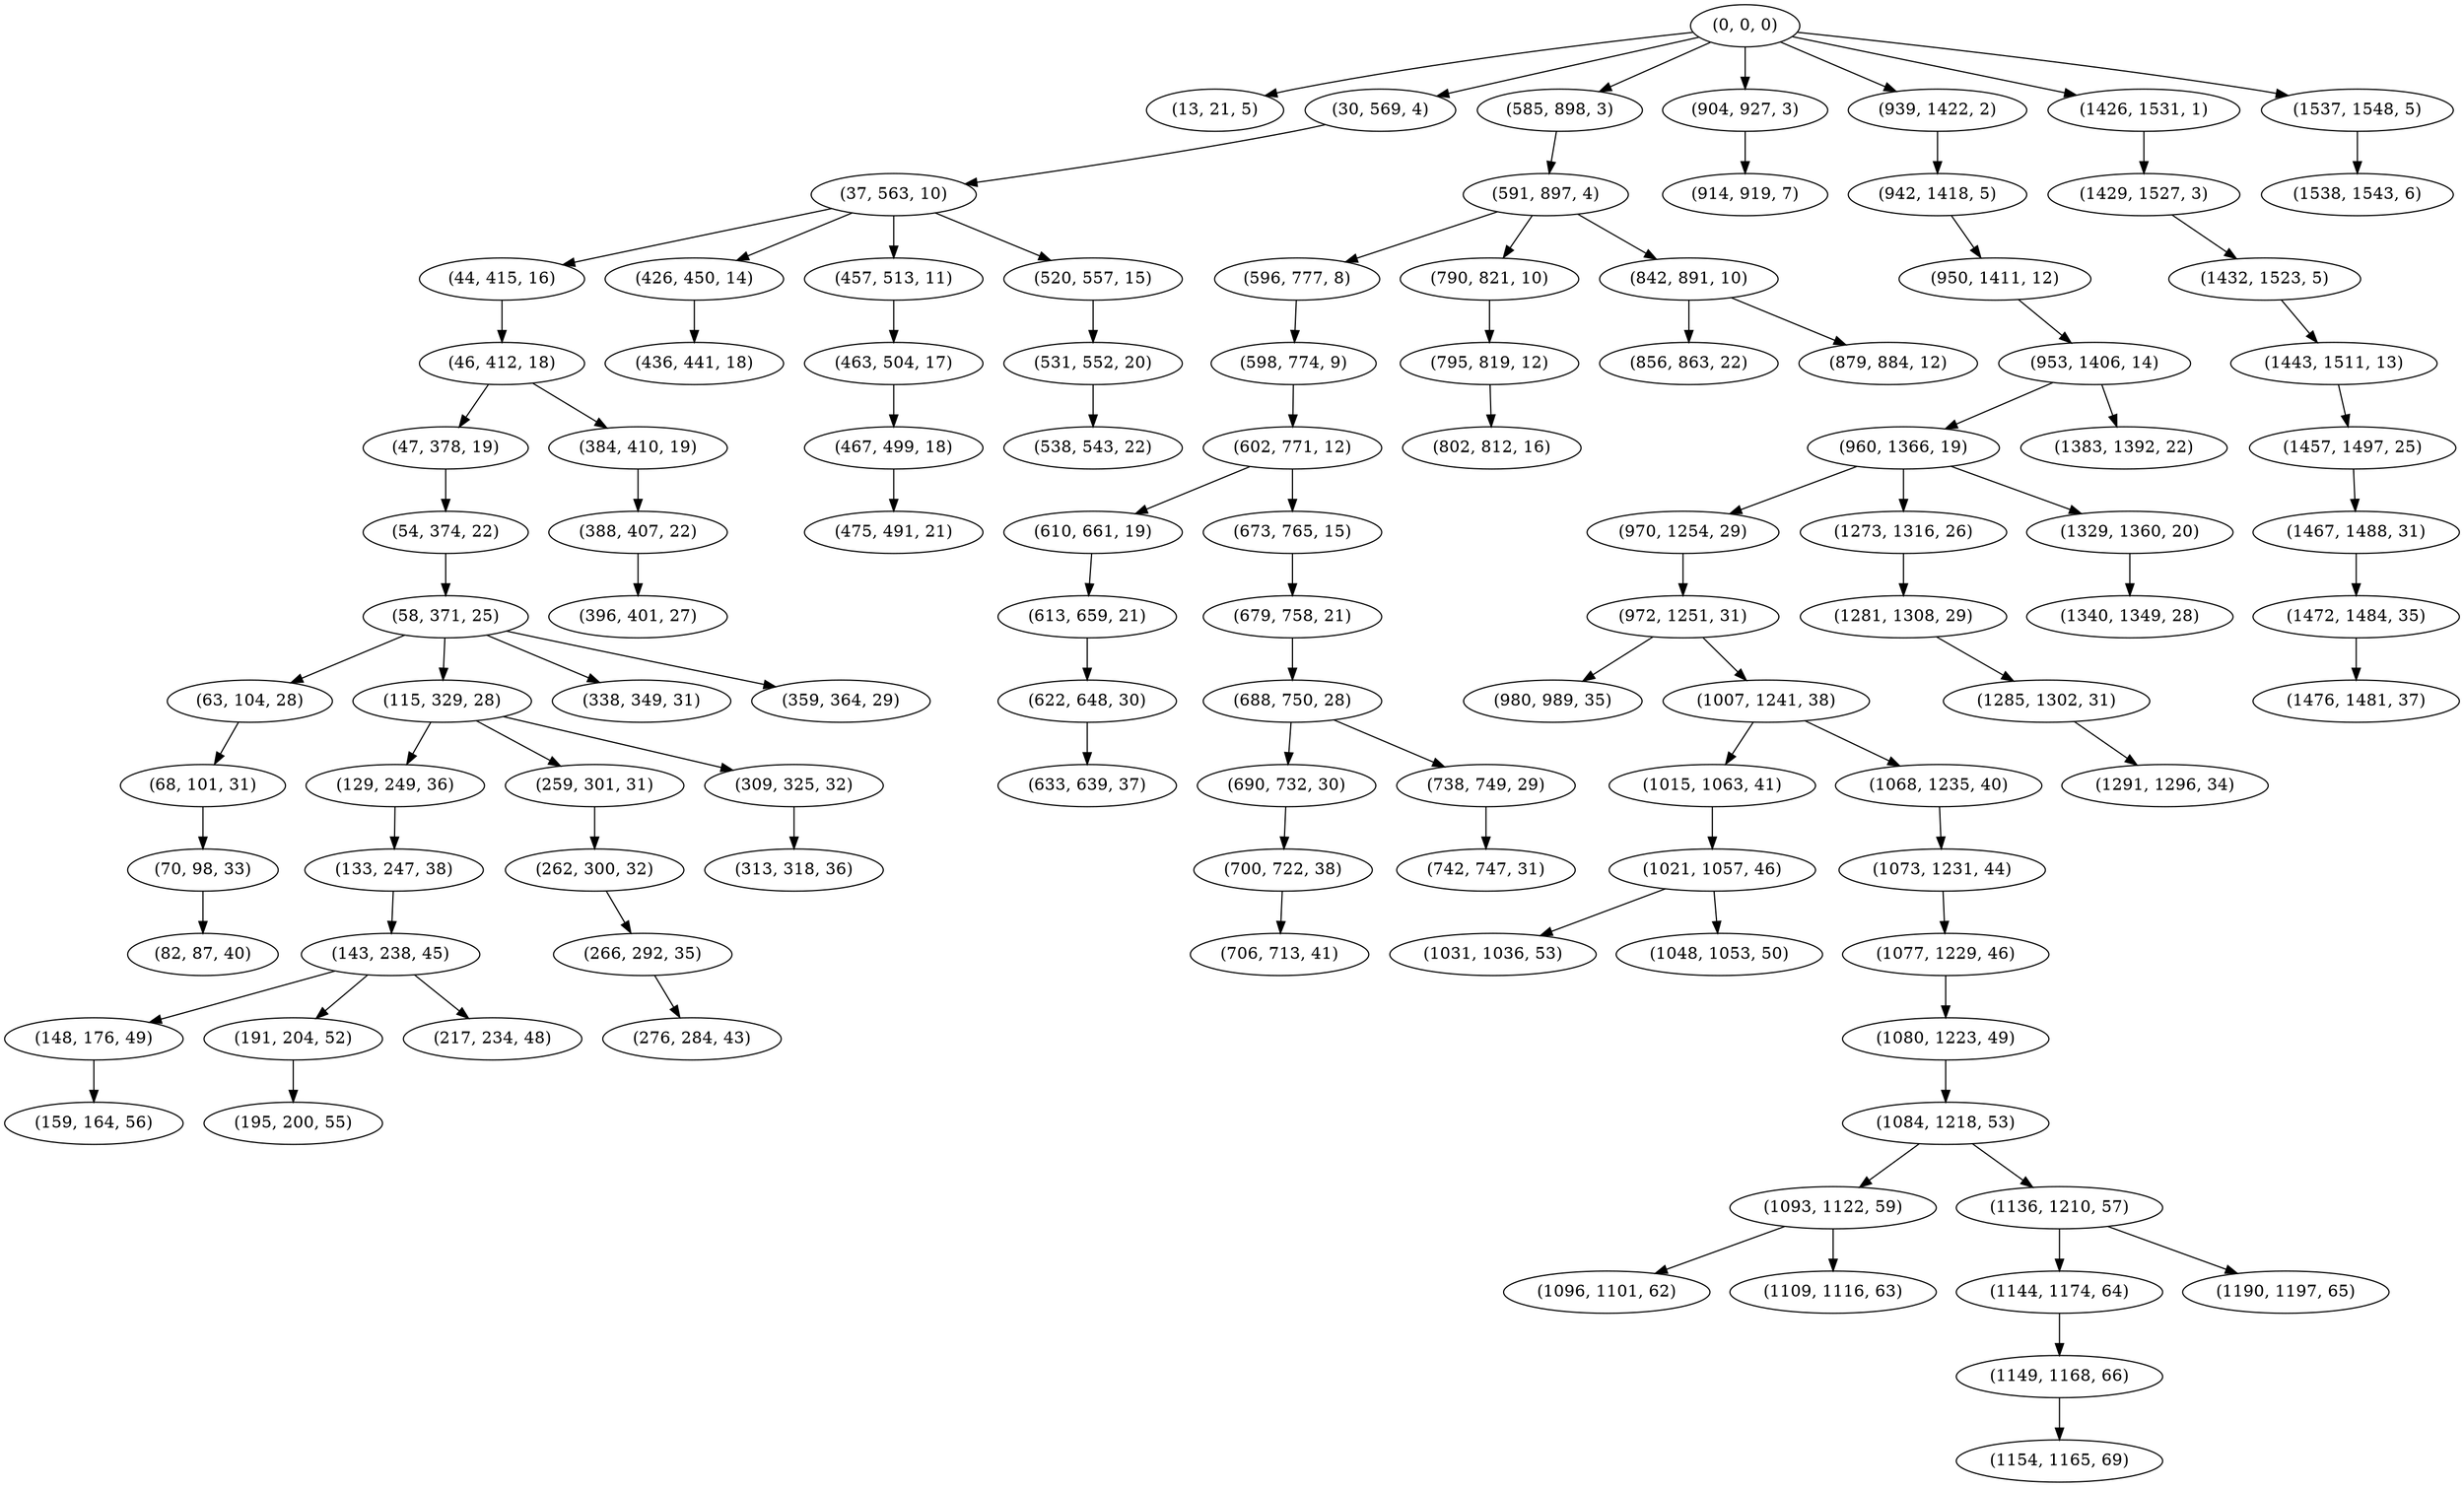 digraph tree {
    "(0, 0, 0)";
    "(13, 21, 5)";
    "(30, 569, 4)";
    "(37, 563, 10)";
    "(44, 415, 16)";
    "(46, 412, 18)";
    "(47, 378, 19)";
    "(54, 374, 22)";
    "(58, 371, 25)";
    "(63, 104, 28)";
    "(68, 101, 31)";
    "(70, 98, 33)";
    "(82, 87, 40)";
    "(115, 329, 28)";
    "(129, 249, 36)";
    "(133, 247, 38)";
    "(143, 238, 45)";
    "(148, 176, 49)";
    "(159, 164, 56)";
    "(191, 204, 52)";
    "(195, 200, 55)";
    "(217, 234, 48)";
    "(259, 301, 31)";
    "(262, 300, 32)";
    "(266, 292, 35)";
    "(276, 284, 43)";
    "(309, 325, 32)";
    "(313, 318, 36)";
    "(338, 349, 31)";
    "(359, 364, 29)";
    "(384, 410, 19)";
    "(388, 407, 22)";
    "(396, 401, 27)";
    "(426, 450, 14)";
    "(436, 441, 18)";
    "(457, 513, 11)";
    "(463, 504, 17)";
    "(467, 499, 18)";
    "(475, 491, 21)";
    "(520, 557, 15)";
    "(531, 552, 20)";
    "(538, 543, 22)";
    "(585, 898, 3)";
    "(591, 897, 4)";
    "(596, 777, 8)";
    "(598, 774, 9)";
    "(602, 771, 12)";
    "(610, 661, 19)";
    "(613, 659, 21)";
    "(622, 648, 30)";
    "(633, 639, 37)";
    "(673, 765, 15)";
    "(679, 758, 21)";
    "(688, 750, 28)";
    "(690, 732, 30)";
    "(700, 722, 38)";
    "(706, 713, 41)";
    "(738, 749, 29)";
    "(742, 747, 31)";
    "(790, 821, 10)";
    "(795, 819, 12)";
    "(802, 812, 16)";
    "(842, 891, 10)";
    "(856, 863, 22)";
    "(879, 884, 12)";
    "(904, 927, 3)";
    "(914, 919, 7)";
    "(939, 1422, 2)";
    "(942, 1418, 5)";
    "(950, 1411, 12)";
    "(953, 1406, 14)";
    "(960, 1366, 19)";
    "(970, 1254, 29)";
    "(972, 1251, 31)";
    "(980, 989, 35)";
    "(1007, 1241, 38)";
    "(1015, 1063, 41)";
    "(1021, 1057, 46)";
    "(1031, 1036, 53)";
    "(1048, 1053, 50)";
    "(1068, 1235, 40)";
    "(1073, 1231, 44)";
    "(1077, 1229, 46)";
    "(1080, 1223, 49)";
    "(1084, 1218, 53)";
    "(1093, 1122, 59)";
    "(1096, 1101, 62)";
    "(1109, 1116, 63)";
    "(1136, 1210, 57)";
    "(1144, 1174, 64)";
    "(1149, 1168, 66)";
    "(1154, 1165, 69)";
    "(1190, 1197, 65)";
    "(1273, 1316, 26)";
    "(1281, 1308, 29)";
    "(1285, 1302, 31)";
    "(1291, 1296, 34)";
    "(1329, 1360, 20)";
    "(1340, 1349, 28)";
    "(1383, 1392, 22)";
    "(1426, 1531, 1)";
    "(1429, 1527, 3)";
    "(1432, 1523, 5)";
    "(1443, 1511, 13)";
    "(1457, 1497, 25)";
    "(1467, 1488, 31)";
    "(1472, 1484, 35)";
    "(1476, 1481, 37)";
    "(1537, 1548, 5)";
    "(1538, 1543, 6)";
    "(0, 0, 0)" -> "(13, 21, 5)";
    "(0, 0, 0)" -> "(30, 569, 4)";
    "(0, 0, 0)" -> "(585, 898, 3)";
    "(0, 0, 0)" -> "(904, 927, 3)";
    "(0, 0, 0)" -> "(939, 1422, 2)";
    "(0, 0, 0)" -> "(1426, 1531, 1)";
    "(0, 0, 0)" -> "(1537, 1548, 5)";
    "(30, 569, 4)" -> "(37, 563, 10)";
    "(37, 563, 10)" -> "(44, 415, 16)";
    "(37, 563, 10)" -> "(426, 450, 14)";
    "(37, 563, 10)" -> "(457, 513, 11)";
    "(37, 563, 10)" -> "(520, 557, 15)";
    "(44, 415, 16)" -> "(46, 412, 18)";
    "(46, 412, 18)" -> "(47, 378, 19)";
    "(46, 412, 18)" -> "(384, 410, 19)";
    "(47, 378, 19)" -> "(54, 374, 22)";
    "(54, 374, 22)" -> "(58, 371, 25)";
    "(58, 371, 25)" -> "(63, 104, 28)";
    "(58, 371, 25)" -> "(115, 329, 28)";
    "(58, 371, 25)" -> "(338, 349, 31)";
    "(58, 371, 25)" -> "(359, 364, 29)";
    "(63, 104, 28)" -> "(68, 101, 31)";
    "(68, 101, 31)" -> "(70, 98, 33)";
    "(70, 98, 33)" -> "(82, 87, 40)";
    "(115, 329, 28)" -> "(129, 249, 36)";
    "(115, 329, 28)" -> "(259, 301, 31)";
    "(115, 329, 28)" -> "(309, 325, 32)";
    "(129, 249, 36)" -> "(133, 247, 38)";
    "(133, 247, 38)" -> "(143, 238, 45)";
    "(143, 238, 45)" -> "(148, 176, 49)";
    "(143, 238, 45)" -> "(191, 204, 52)";
    "(143, 238, 45)" -> "(217, 234, 48)";
    "(148, 176, 49)" -> "(159, 164, 56)";
    "(191, 204, 52)" -> "(195, 200, 55)";
    "(259, 301, 31)" -> "(262, 300, 32)";
    "(262, 300, 32)" -> "(266, 292, 35)";
    "(266, 292, 35)" -> "(276, 284, 43)";
    "(309, 325, 32)" -> "(313, 318, 36)";
    "(384, 410, 19)" -> "(388, 407, 22)";
    "(388, 407, 22)" -> "(396, 401, 27)";
    "(426, 450, 14)" -> "(436, 441, 18)";
    "(457, 513, 11)" -> "(463, 504, 17)";
    "(463, 504, 17)" -> "(467, 499, 18)";
    "(467, 499, 18)" -> "(475, 491, 21)";
    "(520, 557, 15)" -> "(531, 552, 20)";
    "(531, 552, 20)" -> "(538, 543, 22)";
    "(585, 898, 3)" -> "(591, 897, 4)";
    "(591, 897, 4)" -> "(596, 777, 8)";
    "(591, 897, 4)" -> "(790, 821, 10)";
    "(591, 897, 4)" -> "(842, 891, 10)";
    "(596, 777, 8)" -> "(598, 774, 9)";
    "(598, 774, 9)" -> "(602, 771, 12)";
    "(602, 771, 12)" -> "(610, 661, 19)";
    "(602, 771, 12)" -> "(673, 765, 15)";
    "(610, 661, 19)" -> "(613, 659, 21)";
    "(613, 659, 21)" -> "(622, 648, 30)";
    "(622, 648, 30)" -> "(633, 639, 37)";
    "(673, 765, 15)" -> "(679, 758, 21)";
    "(679, 758, 21)" -> "(688, 750, 28)";
    "(688, 750, 28)" -> "(690, 732, 30)";
    "(688, 750, 28)" -> "(738, 749, 29)";
    "(690, 732, 30)" -> "(700, 722, 38)";
    "(700, 722, 38)" -> "(706, 713, 41)";
    "(738, 749, 29)" -> "(742, 747, 31)";
    "(790, 821, 10)" -> "(795, 819, 12)";
    "(795, 819, 12)" -> "(802, 812, 16)";
    "(842, 891, 10)" -> "(856, 863, 22)";
    "(842, 891, 10)" -> "(879, 884, 12)";
    "(904, 927, 3)" -> "(914, 919, 7)";
    "(939, 1422, 2)" -> "(942, 1418, 5)";
    "(942, 1418, 5)" -> "(950, 1411, 12)";
    "(950, 1411, 12)" -> "(953, 1406, 14)";
    "(953, 1406, 14)" -> "(960, 1366, 19)";
    "(953, 1406, 14)" -> "(1383, 1392, 22)";
    "(960, 1366, 19)" -> "(970, 1254, 29)";
    "(960, 1366, 19)" -> "(1273, 1316, 26)";
    "(960, 1366, 19)" -> "(1329, 1360, 20)";
    "(970, 1254, 29)" -> "(972, 1251, 31)";
    "(972, 1251, 31)" -> "(980, 989, 35)";
    "(972, 1251, 31)" -> "(1007, 1241, 38)";
    "(1007, 1241, 38)" -> "(1015, 1063, 41)";
    "(1007, 1241, 38)" -> "(1068, 1235, 40)";
    "(1015, 1063, 41)" -> "(1021, 1057, 46)";
    "(1021, 1057, 46)" -> "(1031, 1036, 53)";
    "(1021, 1057, 46)" -> "(1048, 1053, 50)";
    "(1068, 1235, 40)" -> "(1073, 1231, 44)";
    "(1073, 1231, 44)" -> "(1077, 1229, 46)";
    "(1077, 1229, 46)" -> "(1080, 1223, 49)";
    "(1080, 1223, 49)" -> "(1084, 1218, 53)";
    "(1084, 1218, 53)" -> "(1093, 1122, 59)";
    "(1084, 1218, 53)" -> "(1136, 1210, 57)";
    "(1093, 1122, 59)" -> "(1096, 1101, 62)";
    "(1093, 1122, 59)" -> "(1109, 1116, 63)";
    "(1136, 1210, 57)" -> "(1144, 1174, 64)";
    "(1136, 1210, 57)" -> "(1190, 1197, 65)";
    "(1144, 1174, 64)" -> "(1149, 1168, 66)";
    "(1149, 1168, 66)" -> "(1154, 1165, 69)";
    "(1273, 1316, 26)" -> "(1281, 1308, 29)";
    "(1281, 1308, 29)" -> "(1285, 1302, 31)";
    "(1285, 1302, 31)" -> "(1291, 1296, 34)";
    "(1329, 1360, 20)" -> "(1340, 1349, 28)";
    "(1426, 1531, 1)" -> "(1429, 1527, 3)";
    "(1429, 1527, 3)" -> "(1432, 1523, 5)";
    "(1432, 1523, 5)" -> "(1443, 1511, 13)";
    "(1443, 1511, 13)" -> "(1457, 1497, 25)";
    "(1457, 1497, 25)" -> "(1467, 1488, 31)";
    "(1467, 1488, 31)" -> "(1472, 1484, 35)";
    "(1472, 1484, 35)" -> "(1476, 1481, 37)";
    "(1537, 1548, 5)" -> "(1538, 1543, 6)";
}
